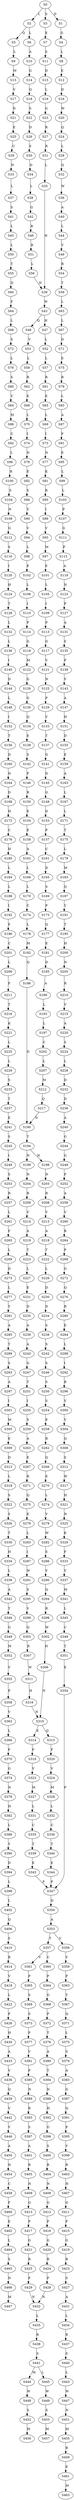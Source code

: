 strict digraph  {
	S0 -> S1 [ label = D ];
	S0 -> S2 [ label = L ];
	S0 -> S3 [ label = S ];
	S1 -> S4 [ label = G ];
	S2 -> S5 [ label = Q ];
	S2 -> S6 [ label = L ];
	S3 -> S7 [ label = E ];
	S4 -> S8 [ label = L ];
	S5 -> S9 [ label = L ];
	S6 -> S10 [ label = A ];
	S7 -> S11 [ label = S ];
	S8 -> S12 [ label = E ];
	S9 -> S13 [ label = M ];
	S10 -> S14 [ label = G ];
	S11 -> S15 [ label = D ];
	S12 -> S16 [ label = D ];
	S13 -> S17 [ label = V ];
	S14 -> S18 [ label = Q ];
	S15 -> S19 [ label = L ];
	S16 -> S20 [ label = W ];
	S17 -> S21 [ label = D ];
	S18 -> S22 [ label = S ];
	S19 -> S23 [ label = G ];
	S20 -> S24 [ label = Q ];
	S21 -> S25 [ label = E ];
	S22 -> S26 [ label = D ];
	S23 -> S27 [ label = R ];
	S24 -> S28 [ label = L ];
	S25 -> S29 [ label = C ];
	S26 -> S30 [ label = S ];
	S27 -> S31 [ label = R ];
	S28 -> S32 [ label = Q ];
	S29 -> S33 [ label = N ];
	S30 -> S34 [ label = D ];
	S31 -> S35 [ label = L ];
	S32 -> S36 [ label = W ];
	S33 -> S37 [ label = L ];
	S34 -> S38 [ label = L ];
	S35 -> S39 [ label = H ];
	S36 -> S40 [ label = A ];
	S37 -> S41 [ label = S ];
	S38 -> S42 [ label = G ];
	S39 -> S43 [ label = W ];
	S40 -> S44 [ label = L ];
	S41 -> S45 [ label = L ];
	S42 -> S46 [ label = R ];
	S43 -> S47 [ label = H ];
	S43 -> S48 [ label = Q ];
	S44 -> S49 [ label = V ];
	S45 -> S50 [ label = L ];
	S46 -> S51 [ label = R ];
	S47 -> S52 [ label = L ];
	S48 -> S53 [ label = V ];
	S49 -> S54 [ label = R ];
	S50 -> S55 [ label = T ];
	S51 -> S56 [ label = L ];
	S52 -> S57 [ label = L ];
	S53 -> S58 [ label = L ];
	S54 -> S59 [ label = T ];
	S55 -> S60 [ label = Q ];
	S56 -> S39 [ label = H ];
	S57 -> S61 [ label = R ];
	S58 -> S62 [ label = R ];
	S59 -> S63 [ label = L ];
	S60 -> S64 [ label = F ];
	S61 -> S65 [ label = E ];
	S62 -> S66 [ label = E ];
	S63 -> S67 [ label = L ];
	S64 -> S68 [ label = L ];
	S65 -> S69 [ label = L ];
	S66 -> S70 [ label = L ];
	S67 -> S71 [ label = D ];
	S68 -> S72 [ label = S ];
	S69 -> S73 [ label = I ];
	S70 -> S74 [ label = I ];
	S71 -> S75 [ label = E ];
	S72 -> S76 [ label = L ];
	S73 -> S77 [ label = N ];
	S74 -> S78 [ label = N ];
	S75 -> S79 [ label = R ];
	S76 -> S80 [ label = S ];
	S77 -> S81 [ label = K ];
	S78 -> S82 [ label = E ];
	S79 -> S83 [ label = L ];
	S80 -> S84 [ label = V ];
	S81 -> S85 [ label = R ];
	S82 -> S86 [ label = S ];
	S83 -> S87 [ label = A ];
	S84 -> S88 [ label = M ];
	S85 -> S89 [ label = I ];
	S86 -> S90 [ label = V ];
	S87 -> S91 [ label = F ];
	S88 -> S92 [ label = C ];
	S89 -> S93 [ label = V ];
	S90 -> S94 [ label = V ];
	S91 -> S95 [ label = E ];
	S92 -> S96 [ label = L ];
	S93 -> S97 [ label = M ];
	S94 -> S98 [ label = L ];
	S95 -> S99 [ label = L ];
	S96 -> S100 [ label = R ];
	S97 -> S101 [ label = E ];
	S98 -> S102 [ label = E ];
	S99 -> S103 [ label = L ];
	S100 -> S104 [ label = S ];
	S101 -> S105 [ label = L ];
	S102 -> S106 [ label = L ];
	S103 -> S107 [ label = P ];
	S104 -> S108 [ label = N ];
	S105 -> S109 [ label = I ];
	S106 -> S110 [ label = I ];
	S107 -> S111 [ label = G ];
	S108 -> S112 [ label = G ];
	S109 -> S113 [ label = P ];
	S110 -> S114 [ label = P ];
	S111 -> S115 [ label = P ];
	S112 -> S116 [ label = S ];
	S113 -> S117 [ label = G ];
	S114 -> S118 [ label = G ];
	S115 -> S119 [ label = A ];
	S116 -> S120 [ label = I ];
	S117 -> S121 [ label = V ];
	S118 -> S122 [ label = M ];
	S119 -> S123 [ label = N ];
	S120 -> S124 [ label = H ];
	S121 -> S125 [ label = N ];
	S122 -> S126 [ label = G ];
	S123 -> S127 [ label = P ];
	S124 -> S128 [ label = T ];
	S125 -> S129 [ label = P ];
	S126 -> S130 [ label = G ];
	S127 -> S131 [ label = A ];
	S128 -> S132 [ label = L ];
	S129 -> S133 [ label = V ];
	S130 -> S134 [ label = Q ];
	S131 -> S135 [ label = S ];
	S132 -> S136 [ label = L ];
	S133 -> S137 [ label = T ];
	S134 -> S138 [ label = E ];
	S135 -> S139 [ label = P ];
	S136 -> S140 [ label = I ];
	S137 -> S141 [ label = G ];
	S138 -> S142 [ label = S ];
	S139 -> S143 [ label = V ];
	S140 -> S144 [ label = D ];
	S141 -> S145 [ label = D ];
	S142 -> S146 [ label = P ];
	S143 -> S147 [ label = A ];
	S144 -> S148 [ label = L ];
	S145 -> S149 [ label = G ];
	S146 -> S150 [ label = R ];
	S147 -> S151 [ label = H ];
	S148 -> S152 [ label = I ];
	S149 -> S153 [ label = D ];
	S150 -> S154 [ label = E ];
	S151 -> S155 [ label = D ];
	S152 -> S156 [ label = T ];
	S153 -> S157 [ label = P ];
	S154 -> S158 [ label = E ];
	S155 -> S159 [ label = E ];
	S156 -> S160 [ label = D ];
	S157 -> S161 [ label = C ];
	S158 -> S162 [ label = A ];
	S159 -> S163 [ label = A ];
	S160 -> S164 [ label = N ];
	S161 -> S165 [ label = D ];
	S162 -> S166 [ label = L ];
	S163 -> S167 [ label = L ];
	S164 -> S168 [ label = D ];
	S165 -> S169 [ label = S ];
	S166 -> S170 [ label = L ];
	S167 -> S171 [ label = L ];
	S168 -> S172 [ label = H ];
	S169 -> S173 [ label = P ];
	S170 -> S174 [ label = C ];
	S171 -> S175 [ label = T ];
	S172 -> S176 [ label = C ];
	S173 -> S177 [ label = Q ];
	S174 -> S178 [ label = L ];
	S175 -> S179 [ label = L ];
	S176 -> S180 [ label = H ];
	S177 -> S181 [ label = E ];
	S178 -> S182 [ label = M ];
	S179 -> S183 [ label = M ];
	S180 -> S184 [ label = L ];
	S181 -> S185 [ label = D ];
	S182 -> S186 [ label = Q ];
	S183 -> S187 [ label = Q ];
	S184 -> S188 [ label = L ];
	S185 -> S189 [ label = A ];
	S186 -> S190 [ label = D ];
	S187 -> S191 [ label = Y ];
	S188 -> S192 [ label = I ];
	S189 -> S193 [ label = L ];
	S190 -> S194 [ label = T ];
	S191 -> S195 [ label = T ];
	S192 -> S196 [ label = F ];
	S193 -> S197 [ label = L ];
	S194 -> S198 [ label = H ];
	S194 -> S199 [ label = N ];
	S195 -> S200 [ label = H ];
	S196 -> S201 [ label = C ];
	S197 -> S202 [ label = C ];
	S198 -> S203 [ label = N ];
	S199 -> S204 [ label = N ];
	S200 -> S205 [ label = N ];
	S201 -> S206 [ label = L ];
	S202 -> S207 [ label = L ];
	S203 -> S208 [ label = R ];
	S204 -> S209 [ label = R ];
	S205 -> S210 [ label = R ];
	S206 -> S211 [ label = F ];
	S207 -> S212 [ label = M ];
	S208 -> S213 [ label = V ];
	S209 -> S214 [ label = V ];
	S210 -> S215 [ label = V ];
	S211 -> S216 [ label = T ];
	S212 -> S217 [ label = Q ];
	S213 -> S218 [ label = A ];
	S214 -> S219 [ label = A ];
	S215 -> S220 [ label = A ];
	S216 -> S221 [ label = K ];
	S217 -> S190 [ label = D ];
	S218 -> S222 [ label = T ];
	S219 -> S223 [ label = T ];
	S220 -> S224 [ label = S ];
	S221 -> S225 [ label = L ];
	S222 -> S226 [ label = L ];
	S223 -> S227 [ label = L ];
	S224 -> S228 [ label = L ];
	S225 -> S229 [ label = L ];
	S226 -> S230 [ label = D ];
	S227 -> S231 [ label = E ];
	S228 -> S232 [ label = D ];
	S229 -> S233 [ label = S ];
	S230 -> S234 [ label = D ];
	S231 -> S235 [ label = D ];
	S232 -> S236 [ label = D ];
	S233 -> S237 [ label = T ];
	S234 -> S238 [ label = S ];
	S235 -> S239 [ label = A ];
	S236 -> S240 [ label = A ];
	S237 -> S241 [ label = E ];
	S238 -> S242 [ label = S ];
	S239 -> S243 [ label = A ];
	S240 -> S244 [ label = G ];
	S241 -> S245 [ label = S ];
	S242 -> S246 [ label = S ];
	S243 -> S247 [ label = G ];
	S244 -> S248 [ label = G ];
	S245 -> S249 [ label = I ];
	S246 -> S250 [ label = S ];
	S247 -> S251 [ label = T ];
	S248 -> S252 [ label = P ];
	S249 -> S253 [ label = S ];
	S250 -> S254 [ label = S ];
	S251 -> S255 [ label = I ];
	S252 -> S256 [ label = A ];
	S253 -> S257 [ label = R ];
	S254 -> S258 [ label = E ];
	S255 -> S259 [ label = S ];
	S256 -> S260 [ label = V ];
	S257 -> S261 [ label = L ];
	S258 -> S262 [ label = R ];
	S259 -> S263 [ label = A ];
	S260 -> S264 [ label = R ];
	S261 -> S265 [ label = F ];
	S262 -> S266 [ label = Q ];
	S263 -> S267 [ label = E ];
	S264 -> S268 [ label = P ];
	S265 -> S269 [ label = L ];
	S266 -> S270 [ label = E ];
	S267 -> S271 [ label = R ];
	S268 -> S272 [ label = G ];
	S269 -> S273 [ label = D ];
	S270 -> S274 [ label = L ];
	S271 -> S275 [ label = Q ];
	S272 -> S276 [ label = Q ];
	S273 -> S277 [ label = L ];
	S274 -> S278 [ label = V ];
	S275 -> S279 [ label = E ];
	S276 -> S280 [ label = R ];
	S277 -> S281 [ label = Y ];
	S278 -> S282 [ label = W ];
	S279 -> S283 [ label = L ];
	S280 -> S284 [ label = E ];
	S281 -> S285 [ label = A ];
	S282 -> S286 [ label = S ];
	S283 -> S287 [ label = I ];
	S284 -> S288 [ label = L ];
	S285 -> S289 [ label = T ];
	S286 -> S290 [ label = V ];
	S287 -> S291 [ label = W ];
	S288 -> S292 [ label = I ];
	S289 -> S293 [ label = S ];
	S290 -> S294 [ label = Q ];
	S291 -> S295 [ label = S ];
	S292 -> S296 [ label = R ];
	S293 -> S297 [ label = A ];
	S294 -> S298 [ label = R ];
	S295 -> S299 [ label = V ];
	S296 -> S300 [ label = V ];
	S297 -> S301 [ label = I ];
	S298 -> S302 [ label = W ];
	S299 -> S303 [ label = Q ];
	S300 -> S304 [ label = V ];
	S301 -> S305 [ label = M ];
	S302 -> S306 [ label = H ];
	S303 -> S307 [ label = R ];
	S304 -> S308 [ label = Q ];
	S305 -> S309 [ label = E ];
	S306 -> S310 [ label = N ];
	S307 -> S311 [ label = W ];
	S308 -> S312 [ label = S ];
	S309 -> S313 [ label = D ];
	S310 -> S314 [ label = E ];
	S310 -> S315 [ label = Q ];
	S311 -> S316 [ label = H ];
	S312 -> S317 [ label = W ];
	S313 -> S318 [ label = L ];
	S314 -> S319 [ label = F ];
	S315 -> S320 [ label = F ];
	S316 -> S310 [ label = N ];
	S317 -> S321 [ label = H ];
	S318 -> S322 [ label = S ];
	S319 -> S323 [ label = V ];
	S320 -> S324 [ label = V ];
	S321 -> S325 [ label = N ];
	S322 -> S326 [ label = S ];
	S323 -> S327 [ label = M ];
	S324 -> S328 [ label = M ];
	S325 -> S329 [ label = K ];
	S326 -> S330 [ label = T ];
	S327 -> S331 [ label = L ];
	S328 -> S332 [ label = L ];
	S329 -> S333 [ label = F ];
	S330 -> S334 [ label = H ];
	S331 -> S335 [ label = C ];
	S332 -> S336 [ label = C ];
	S333 -> S337 [ label = V ];
	S334 -> S338 [ label = L ];
	S335 -> S339 [ label = T ];
	S336 -> S340 [ label = T ];
	S337 -> S341 [ label = M ];
	S338 -> S342 [ label = A ];
	S339 -> S343 [ label = E ];
	S340 -> S344 [ label = E ];
	S341 -> S345 [ label = L ];
	S342 -> S346 [ label = T ];
	S343 -> S347 [ label = P ];
	S344 -> S347 [ label = P ];
	S345 -> S348 [ label = C ];
	S346 -> S349 [ label = G ];
	S347 -> S350 [ label = D ];
	S348 -> S351 [ label = T ];
	S349 -> S352 [ label = M ];
	S350 -> S353 [ label = A ];
	S351 -> S354 [ label = E ];
	S352 -> S355 [ label = V ];
	S353 -> S356 [ label = V ];
	S353 -> S357 [ label = T ];
	S354 -> S347 [ label = P ];
	S355 -> S358 [ label = P ];
	S356 -> S359 [ label = V ];
	S357 -> S360 [ label = C ];
	S357 -> S361 [ label = V ];
	S358 -> S362 [ label = V ];
	S359 -> S363 [ label = P ];
	S360 -> S364 [ label = P ];
	S361 -> S365 [ label = P ];
	S362 -> S366 [ label = L ];
	S363 -> S367 [ label = T ];
	S364 -> S368 [ label = G ];
	S365 -> S369 [ label = S ];
	S366 -> S370 [ label = F ];
	S367 -> S371 [ label = Q ];
	S368 -> S372 [ label = P ];
	S369 -> S373 [ label = S ];
	S370 -> S374 [ label = G ];
	S371 -> S375 [ label = L ];
	S372 -> S376 [ label = T ];
	S373 -> S377 [ label = P ];
	S374 -> S378 [ label = N ];
	S375 -> S379 [ label = S ];
	S376 -> S380 [ label = A ];
	S377 -> S381 [ label = V ];
	S378 -> S382 [ label = H ];
	S379 -> S383 [ label = A ];
	S380 -> S384 [ label = T ];
	S381 -> S385 [ label = P ];
	S382 -> S386 [ label = L ];
	S383 -> S387 [ label = G ];
	S384 -> S388 [ label = N ];
	S385 -> S389 [ label = N ];
	S386 -> S390 [ label = Y ];
	S387 -> S391 [ label = Q ];
	S388 -> S392 [ label = H ];
	S389 -> S393 [ label = R ];
	S390 -> S394 [ label = D ];
	S391 -> S395 [ label = P ];
	S392 -> S396 [ label = G ];
	S393 -> S397 [ label = S ];
	S394 -> S398 [ label = L ];
	S395 -> S399 [ label = V ];
	S396 -> S400 [ label = S ];
	S397 -> S401 [ label = A ];
	S398 -> S402 [ label = L ];
	S399 -> S403 [ label = R ];
	S400 -> S404 [ label = R ];
	S401 -> S405 [ label = R ];
	S402 -> S406 [ label = Q ];
	S403 -> S407 [ label = H ];
	S404 -> S408 [ label = N ];
	S405 -> S409 [ label = N ];
	S406 -> S410 [ label = S ];
	S407 -> S411 [ label = G ];
	S408 -> S412 [ label = G ];
	S409 -> S413 [ label = G ];
	S410 -> S414 [ label = R ];
	S411 -> S415 [ label = P ];
	S412 -> S416 [ label = P ];
	S413 -> S417 [ label = P ];
	S414 -> S418 [ label = V ];
	S415 -> S419 [ label = G ];
	S416 -> S420 [ label = G ];
	S417 -> S421 [ label = G ];
	S418 -> S422 [ label = L ];
	S419 -> S423 [ label = R ];
	S420 -> S424 [ label = R ];
	S421 -> S425 [ label = R ];
	S422 -> S426 [ label = P ];
	S423 -> S427 [ label = S ];
	S424 -> S428 [ label = P ];
	S425 -> S429 [ label = P ];
	S426 -> S430 [ label = H ];
	S427 -> S431 [ label = A ];
	S428 -> S432 [ label = N ];
	S429 -> S432 [ label = N ];
	S430 -> S433 [ label = A ];
	S431 -> S434 [ label = L ];
	S432 -> S435 [ label = L ];
	S433 -> S436 [ label = V ];
	S434 -> S437 [ label = R ];
	S435 -> S438 [ label = R ];
	S436 -> S439 [ label = Q ];
	S437 -> S440 [ label = S ];
	S438 -> S441 [ label = S ];
	S439 -> S442 [ label = V ];
	S440 -> S443 [ label = L ];
	S441 -> S444 [ label = M ];
	S441 -> S445 [ label = L ];
	S442 -> S446 [ label = V ];
	S443 -> S447 [ label = W ];
	S444 -> S448 [ label = W ];
	S445 -> S449 [ label = W ];
	S446 -> S450 [ label = A ];
	S447 -> S451 [ label = N ];
	S448 -> S452 [ label = S ];
	S449 -> S453 [ label = S ];
	S450 -> S454 [ label = N ];
	S451 -> S455 [ label = M ];
	S452 -> S456 [ label = M ];
	S453 -> S457 [ label = M ];
	S454 -> S458 [ label = C ];
	S455 -> S459 [ label = R ];
	S458 -> S460 [ label = F ];
	S459 -> S461 [ label = E ];
	S460 -> S462 [ label = E ];
	S461 -> S463 [ label = M ];
	S462 -> S464 [ label = L ];
	S464 -> S465 [ label = S ];
	S465 -> S466 [ label = N ];
	S466 -> S467 [ label = M ];
}
